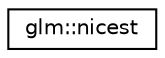 digraph "Graphical Class Hierarchy"
{
  edge [fontname="Helvetica",fontsize="10",labelfontname="Helvetica",labelfontsize="10"];
  node [fontname="Helvetica",fontsize="10",shape=record];
  rankdir="LR";
  Node1 [label="glm::nicest",height=0.2,width=0.4,color="black", fillcolor="white", style="filled",URL="$classglm_1_1nicest.html"];
}
